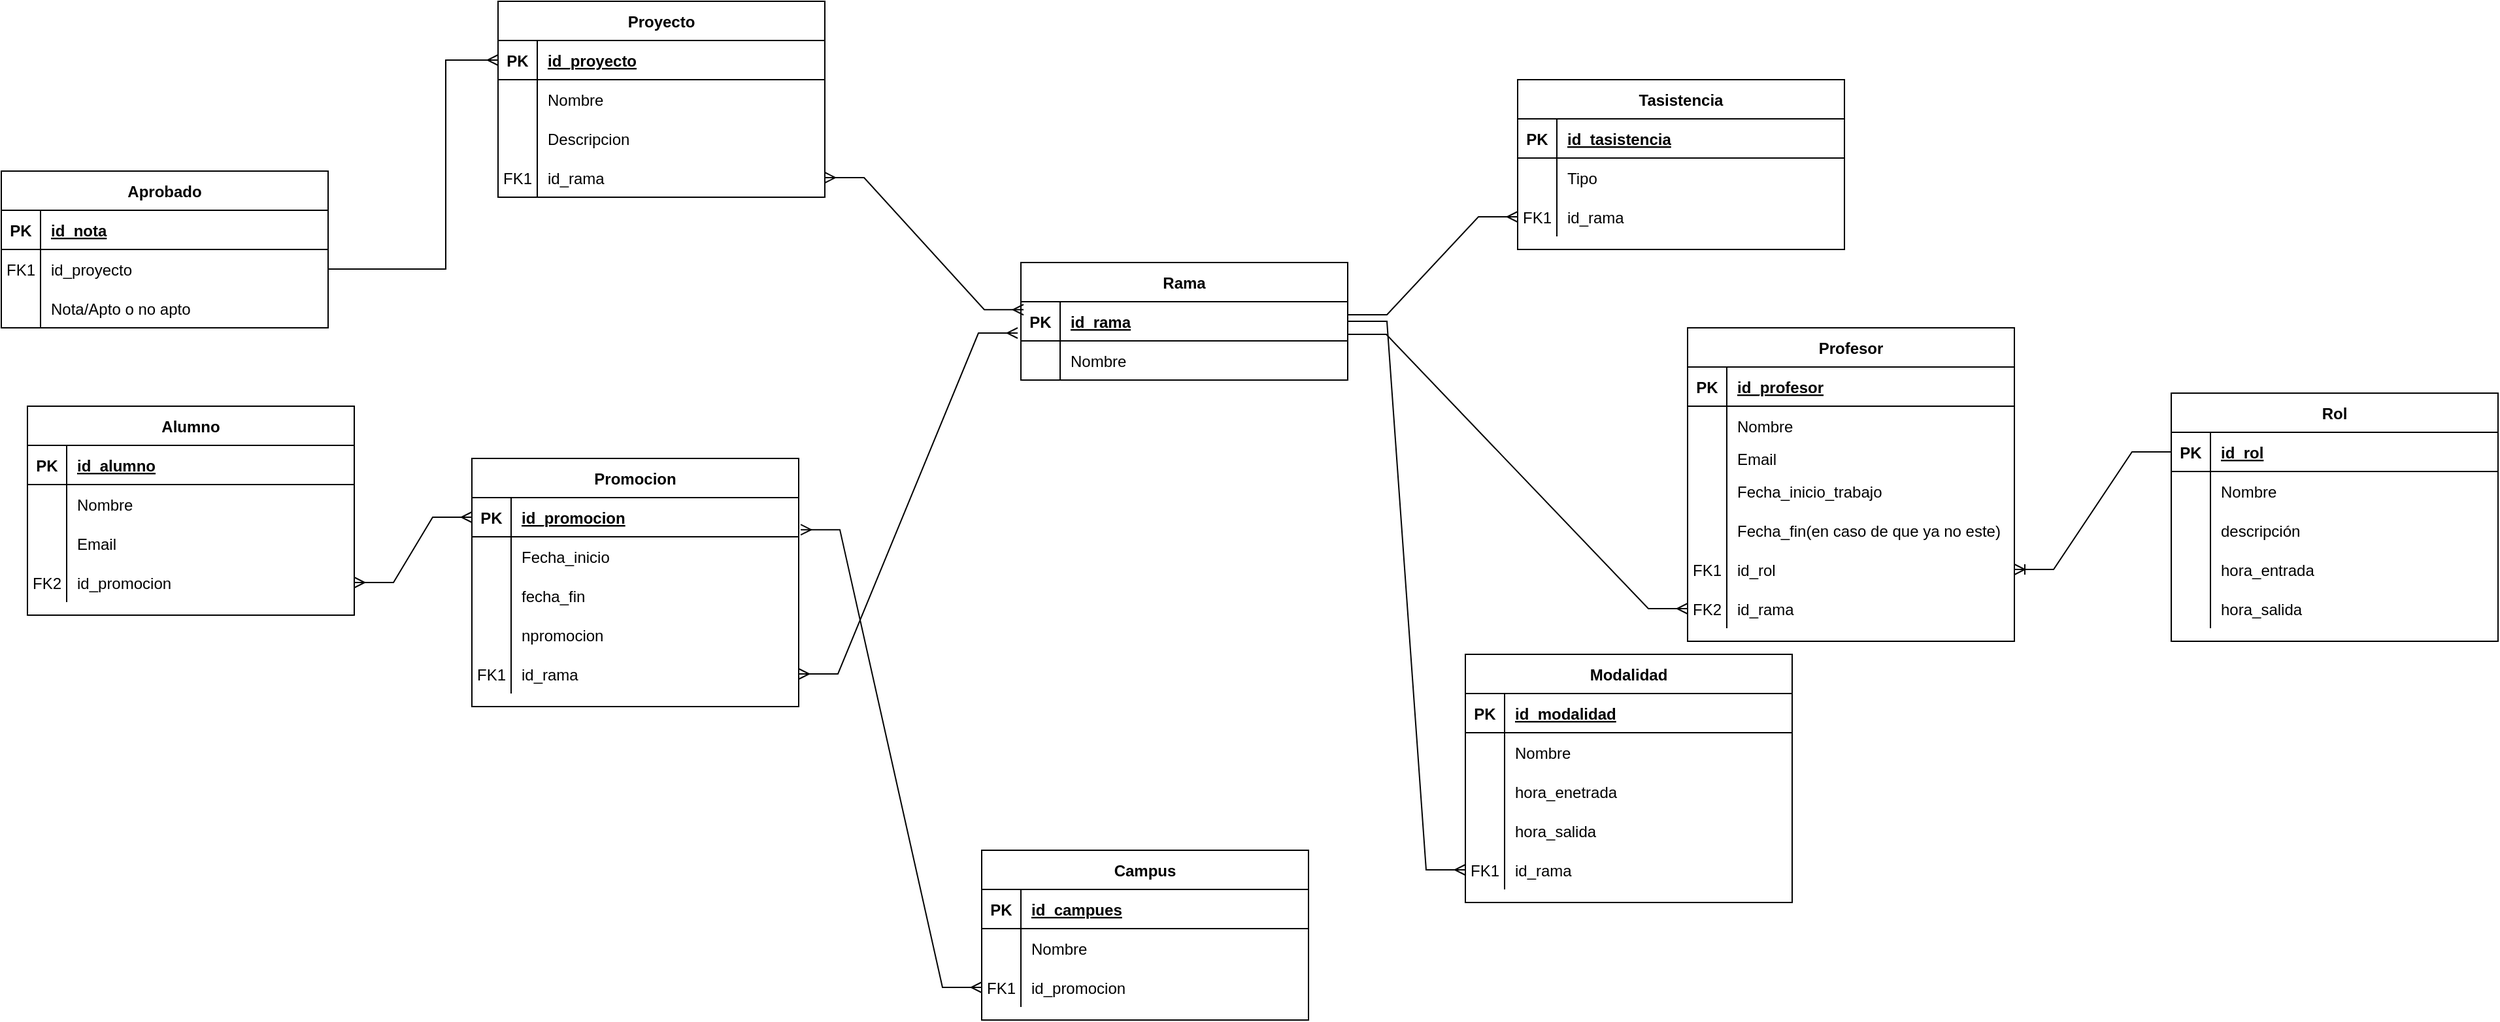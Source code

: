 <mxfile>
    <diagram id="R2lEEEUBdFMjLlhIrx00" name="Page-1">
        <mxGraphModel dx="2026" dy="662" grid="1" gridSize="10" guides="1" tooltips="1" connect="1" arrows="1" fold="1" page="1" pageScale="1" pageWidth="850" pageHeight="1100" math="0" shadow="0" extFonts="Permanent Marker^https://fonts.googleapis.com/css?family=Permanent+Marker">
            <root>
                <mxCell id="0"/>
                <mxCell id="1" parent="0"/>
                <mxCell id="C-vyLk0tnHw3VtMMgP7b-13" value="Alumno" style="shape=table;startSize=30;container=1;collapsible=1;childLayout=tableLayout;fixedRows=1;rowLines=0;fontStyle=1;align=center;resizeLast=1;" parent="1" vertex="1">
                    <mxGeometry x="-20" y="350" width="250" height="160" as="geometry"/>
                </mxCell>
                <mxCell id="C-vyLk0tnHw3VtMMgP7b-14" value="" style="shape=partialRectangle;collapsible=0;dropTarget=0;pointerEvents=0;fillColor=none;points=[[0,0.5],[1,0.5]];portConstraint=eastwest;top=0;left=0;right=0;bottom=1;" parent="C-vyLk0tnHw3VtMMgP7b-13" vertex="1">
                    <mxGeometry y="30" width="250" height="30" as="geometry"/>
                </mxCell>
                <mxCell id="C-vyLk0tnHw3VtMMgP7b-15" value="PK" style="shape=partialRectangle;overflow=hidden;connectable=0;fillColor=none;top=0;left=0;bottom=0;right=0;fontStyle=1;" parent="C-vyLk0tnHw3VtMMgP7b-14" vertex="1">
                    <mxGeometry width="30" height="30" as="geometry">
                        <mxRectangle width="30" height="30" as="alternateBounds"/>
                    </mxGeometry>
                </mxCell>
                <mxCell id="C-vyLk0tnHw3VtMMgP7b-16" value="id_alumno" style="shape=partialRectangle;overflow=hidden;connectable=0;fillColor=none;top=0;left=0;bottom=0;right=0;align=left;spacingLeft=6;fontStyle=5;" parent="C-vyLk0tnHw3VtMMgP7b-14" vertex="1">
                    <mxGeometry x="30" width="220" height="30" as="geometry">
                        <mxRectangle width="220" height="30" as="alternateBounds"/>
                    </mxGeometry>
                </mxCell>
                <mxCell id="C-vyLk0tnHw3VtMMgP7b-17" value="" style="shape=partialRectangle;collapsible=0;dropTarget=0;pointerEvents=0;fillColor=none;points=[[0,0.5],[1,0.5]];portConstraint=eastwest;top=0;left=0;right=0;bottom=0;" parent="C-vyLk0tnHw3VtMMgP7b-13" vertex="1">
                    <mxGeometry y="60" width="250" height="30" as="geometry"/>
                </mxCell>
                <mxCell id="C-vyLk0tnHw3VtMMgP7b-18" value="" style="shape=partialRectangle;overflow=hidden;connectable=0;fillColor=none;top=0;left=0;bottom=0;right=0;" parent="C-vyLk0tnHw3VtMMgP7b-17" vertex="1">
                    <mxGeometry width="30" height="30" as="geometry">
                        <mxRectangle width="30" height="30" as="alternateBounds"/>
                    </mxGeometry>
                </mxCell>
                <mxCell id="C-vyLk0tnHw3VtMMgP7b-19" value="Nombre" style="shape=partialRectangle;overflow=hidden;connectable=0;fillColor=none;top=0;left=0;bottom=0;right=0;align=left;spacingLeft=6;" parent="C-vyLk0tnHw3VtMMgP7b-17" vertex="1">
                    <mxGeometry x="30" width="220" height="30" as="geometry">
                        <mxRectangle width="220" height="30" as="alternateBounds"/>
                    </mxGeometry>
                </mxCell>
                <mxCell id="C-vyLk0tnHw3VtMMgP7b-20" value="" style="shape=partialRectangle;collapsible=0;dropTarget=0;pointerEvents=0;fillColor=none;points=[[0,0.5],[1,0.5]];portConstraint=eastwest;top=0;left=0;right=0;bottom=0;" parent="C-vyLk0tnHw3VtMMgP7b-13" vertex="1">
                    <mxGeometry y="90" width="250" height="30" as="geometry"/>
                </mxCell>
                <mxCell id="C-vyLk0tnHw3VtMMgP7b-21" value="" style="shape=partialRectangle;overflow=hidden;connectable=0;fillColor=none;top=0;left=0;bottom=0;right=0;" parent="C-vyLk0tnHw3VtMMgP7b-20" vertex="1">
                    <mxGeometry width="30" height="30" as="geometry">
                        <mxRectangle width="30" height="30" as="alternateBounds"/>
                    </mxGeometry>
                </mxCell>
                <mxCell id="C-vyLk0tnHw3VtMMgP7b-22" value="Email" style="shape=partialRectangle;overflow=hidden;connectable=0;fillColor=none;top=0;left=0;bottom=0;right=0;align=left;spacingLeft=6;" parent="C-vyLk0tnHw3VtMMgP7b-20" vertex="1">
                    <mxGeometry x="30" width="220" height="30" as="geometry">
                        <mxRectangle width="220" height="30" as="alternateBounds"/>
                    </mxGeometry>
                </mxCell>
                <mxCell id="nscSmtSABDr_prFmmE68-1" style="shape=partialRectangle;collapsible=0;dropTarget=0;pointerEvents=0;fillColor=none;points=[[0,0.5],[1,0.5]];portConstraint=eastwest;top=0;left=0;right=0;bottom=0;" parent="C-vyLk0tnHw3VtMMgP7b-13" vertex="1">
                    <mxGeometry y="120" width="250" height="30" as="geometry"/>
                </mxCell>
                <mxCell id="nscSmtSABDr_prFmmE68-2" value="FK2" style="shape=partialRectangle;overflow=hidden;connectable=0;fillColor=none;top=0;left=0;bottom=0;right=0;" parent="nscSmtSABDr_prFmmE68-1" vertex="1">
                    <mxGeometry width="30" height="30" as="geometry">
                        <mxRectangle width="30" height="30" as="alternateBounds"/>
                    </mxGeometry>
                </mxCell>
                <mxCell id="nscSmtSABDr_prFmmE68-3" value="id_promocion" style="shape=partialRectangle;overflow=hidden;connectable=0;fillColor=none;top=0;left=0;bottom=0;right=0;align=left;spacingLeft=6;" parent="nscSmtSABDr_prFmmE68-1" vertex="1">
                    <mxGeometry x="30" width="220" height="30" as="geometry">
                        <mxRectangle width="220" height="30" as="alternateBounds"/>
                    </mxGeometry>
                </mxCell>
                <mxCell id="nscSmtSABDr_prFmmE68-20" value="Rama" style="shape=table;startSize=30;container=1;collapsible=1;childLayout=tableLayout;fixedRows=1;rowLines=0;fontStyle=1;align=center;resizeLast=1;" parent="1" vertex="1">
                    <mxGeometry x="740" y="240" width="250" height="90" as="geometry"/>
                </mxCell>
                <mxCell id="nscSmtSABDr_prFmmE68-21" value="" style="shape=partialRectangle;collapsible=0;dropTarget=0;pointerEvents=0;fillColor=none;points=[[0,0.5],[1,0.5]];portConstraint=eastwest;top=0;left=0;right=0;bottom=1;" parent="nscSmtSABDr_prFmmE68-20" vertex="1">
                    <mxGeometry y="30" width="250" height="30" as="geometry"/>
                </mxCell>
                <mxCell id="nscSmtSABDr_prFmmE68-22" value="PK" style="shape=partialRectangle;overflow=hidden;connectable=0;fillColor=none;top=0;left=0;bottom=0;right=0;fontStyle=1;" parent="nscSmtSABDr_prFmmE68-21" vertex="1">
                    <mxGeometry width="30" height="30" as="geometry">
                        <mxRectangle width="30" height="30" as="alternateBounds"/>
                    </mxGeometry>
                </mxCell>
                <mxCell id="nscSmtSABDr_prFmmE68-23" value="id_rama" style="shape=partialRectangle;overflow=hidden;connectable=0;fillColor=none;top=0;left=0;bottom=0;right=0;align=left;spacingLeft=6;fontStyle=5;" parent="nscSmtSABDr_prFmmE68-21" vertex="1">
                    <mxGeometry x="30" width="220" height="30" as="geometry">
                        <mxRectangle width="220" height="30" as="alternateBounds"/>
                    </mxGeometry>
                </mxCell>
                <mxCell id="nscSmtSABDr_prFmmE68-24" value="" style="shape=partialRectangle;collapsible=0;dropTarget=0;pointerEvents=0;fillColor=none;points=[[0,0.5],[1,0.5]];portConstraint=eastwest;top=0;left=0;right=0;bottom=0;" parent="nscSmtSABDr_prFmmE68-20" vertex="1">
                    <mxGeometry y="60" width="250" height="30" as="geometry"/>
                </mxCell>
                <mxCell id="nscSmtSABDr_prFmmE68-25" value="" style="shape=partialRectangle;overflow=hidden;connectable=0;fillColor=none;top=0;left=0;bottom=0;right=0;" parent="nscSmtSABDr_prFmmE68-24" vertex="1">
                    <mxGeometry width="30" height="30" as="geometry">
                        <mxRectangle width="30" height="30" as="alternateBounds"/>
                    </mxGeometry>
                </mxCell>
                <mxCell id="nscSmtSABDr_prFmmE68-26" value="Nombre" style="shape=partialRectangle;overflow=hidden;connectable=0;fillColor=none;top=0;left=0;bottom=0;right=0;align=left;spacingLeft=6;" parent="nscSmtSABDr_prFmmE68-24" vertex="1">
                    <mxGeometry x="30" width="220" height="30" as="geometry">
                        <mxRectangle width="220" height="30" as="alternateBounds"/>
                    </mxGeometry>
                </mxCell>
                <mxCell id="nscSmtSABDr_prFmmE68-62" value="Proyecto" style="shape=table;startSize=30;container=1;collapsible=1;childLayout=tableLayout;fixedRows=1;rowLines=0;fontStyle=1;align=center;resizeLast=1;" parent="1" vertex="1">
                    <mxGeometry x="340" y="40" width="250" height="150" as="geometry"/>
                </mxCell>
                <mxCell id="nscSmtSABDr_prFmmE68-63" value="" style="shape=partialRectangle;collapsible=0;dropTarget=0;pointerEvents=0;fillColor=none;points=[[0,0.5],[1,0.5]];portConstraint=eastwest;top=0;left=0;right=0;bottom=1;" parent="nscSmtSABDr_prFmmE68-62" vertex="1">
                    <mxGeometry y="30" width="250" height="30" as="geometry"/>
                </mxCell>
                <mxCell id="nscSmtSABDr_prFmmE68-64" value="PK" style="shape=partialRectangle;overflow=hidden;connectable=0;fillColor=none;top=0;left=0;bottom=0;right=0;fontStyle=1;" parent="nscSmtSABDr_prFmmE68-63" vertex="1">
                    <mxGeometry width="30" height="30" as="geometry">
                        <mxRectangle width="30" height="30" as="alternateBounds"/>
                    </mxGeometry>
                </mxCell>
                <mxCell id="nscSmtSABDr_prFmmE68-65" value="id_proyecto" style="shape=partialRectangle;overflow=hidden;connectable=0;fillColor=none;top=0;left=0;bottom=0;right=0;align=left;spacingLeft=6;fontStyle=5;" parent="nscSmtSABDr_prFmmE68-63" vertex="1">
                    <mxGeometry x="30" width="220" height="30" as="geometry">
                        <mxRectangle width="220" height="30" as="alternateBounds"/>
                    </mxGeometry>
                </mxCell>
                <mxCell id="nscSmtSABDr_prFmmE68-66" style="shape=partialRectangle;collapsible=0;dropTarget=0;pointerEvents=0;fillColor=none;points=[[0,0.5],[1,0.5]];portConstraint=eastwest;top=0;left=0;right=0;bottom=0;" parent="nscSmtSABDr_prFmmE68-62" vertex="1">
                    <mxGeometry y="60" width="250" height="30" as="geometry"/>
                </mxCell>
                <mxCell id="nscSmtSABDr_prFmmE68-67" style="shape=partialRectangle;overflow=hidden;connectable=0;fillColor=none;top=0;left=0;bottom=0;right=0;" parent="nscSmtSABDr_prFmmE68-66" vertex="1">
                    <mxGeometry width="30" height="30" as="geometry">
                        <mxRectangle width="30" height="30" as="alternateBounds"/>
                    </mxGeometry>
                </mxCell>
                <mxCell id="nscSmtSABDr_prFmmE68-68" value="Nombre" style="shape=partialRectangle;overflow=hidden;connectable=0;fillColor=none;top=0;left=0;bottom=0;right=0;align=left;spacingLeft=6;" parent="nscSmtSABDr_prFmmE68-66" vertex="1">
                    <mxGeometry x="30" width="220" height="30" as="geometry">
                        <mxRectangle width="220" height="30" as="alternateBounds"/>
                    </mxGeometry>
                </mxCell>
                <mxCell id="nscSmtSABDr_prFmmE68-69" style="shape=partialRectangle;collapsible=0;dropTarget=0;pointerEvents=0;fillColor=none;points=[[0,0.5],[1,0.5]];portConstraint=eastwest;top=0;left=0;right=0;bottom=0;" parent="nscSmtSABDr_prFmmE68-62" vertex="1">
                    <mxGeometry y="90" width="250" height="30" as="geometry"/>
                </mxCell>
                <mxCell id="nscSmtSABDr_prFmmE68-70" style="shape=partialRectangle;overflow=hidden;connectable=0;fillColor=none;top=0;left=0;bottom=0;right=0;" parent="nscSmtSABDr_prFmmE68-69" vertex="1">
                    <mxGeometry width="30" height="30" as="geometry">
                        <mxRectangle width="30" height="30" as="alternateBounds"/>
                    </mxGeometry>
                </mxCell>
                <mxCell id="nscSmtSABDr_prFmmE68-71" value="Descripcion" style="shape=partialRectangle;overflow=hidden;connectable=0;fillColor=none;top=0;left=0;bottom=0;right=0;align=left;spacingLeft=6;" parent="nscSmtSABDr_prFmmE68-69" vertex="1">
                    <mxGeometry x="30" width="220" height="30" as="geometry">
                        <mxRectangle width="220" height="30" as="alternateBounds"/>
                    </mxGeometry>
                </mxCell>
                <mxCell id="ohaVqcJ5guhxGsW0atLM-45" style="shape=partialRectangle;collapsible=0;dropTarget=0;pointerEvents=0;fillColor=none;points=[[0,0.5],[1,0.5]];portConstraint=eastwest;top=0;left=0;right=0;bottom=0;" parent="nscSmtSABDr_prFmmE68-62" vertex="1">
                    <mxGeometry y="120" width="250" height="30" as="geometry"/>
                </mxCell>
                <mxCell id="ohaVqcJ5guhxGsW0atLM-46" value="FK1" style="shape=partialRectangle;overflow=hidden;connectable=0;fillColor=none;top=0;left=0;bottom=0;right=0;" parent="ohaVqcJ5guhxGsW0atLM-45" vertex="1">
                    <mxGeometry width="30" height="30" as="geometry">
                        <mxRectangle width="30" height="30" as="alternateBounds"/>
                    </mxGeometry>
                </mxCell>
                <mxCell id="ohaVqcJ5guhxGsW0atLM-47" value="id_rama" style="shape=partialRectangle;overflow=hidden;connectable=0;fillColor=none;top=0;left=0;bottom=0;right=0;align=left;spacingLeft=6;" parent="ohaVqcJ5guhxGsW0atLM-45" vertex="1">
                    <mxGeometry x="30" width="220" height="30" as="geometry">
                        <mxRectangle width="220" height="30" as="alternateBounds"/>
                    </mxGeometry>
                </mxCell>
                <mxCell id="nscSmtSABDr_prFmmE68-84" value="Profesor" style="shape=table;startSize=30;container=1;collapsible=1;childLayout=tableLayout;fixedRows=1;rowLines=0;fontStyle=1;align=center;resizeLast=1;" parent="1" vertex="1">
                    <mxGeometry x="1250" y="290" width="250" height="240" as="geometry"/>
                </mxCell>
                <mxCell id="nscSmtSABDr_prFmmE68-85" value="" style="shape=partialRectangle;collapsible=0;dropTarget=0;pointerEvents=0;fillColor=none;points=[[0,0.5],[1,0.5]];portConstraint=eastwest;top=0;left=0;right=0;bottom=1;" parent="nscSmtSABDr_prFmmE68-84" vertex="1">
                    <mxGeometry y="30" width="250" height="30" as="geometry"/>
                </mxCell>
                <mxCell id="nscSmtSABDr_prFmmE68-86" value="PK" style="shape=partialRectangle;overflow=hidden;connectable=0;fillColor=none;top=0;left=0;bottom=0;right=0;fontStyle=1;" parent="nscSmtSABDr_prFmmE68-85" vertex="1">
                    <mxGeometry width="30" height="30" as="geometry">
                        <mxRectangle width="30" height="30" as="alternateBounds"/>
                    </mxGeometry>
                </mxCell>
                <mxCell id="nscSmtSABDr_prFmmE68-87" value="id_profesor" style="shape=partialRectangle;overflow=hidden;connectable=0;fillColor=none;top=0;left=0;bottom=0;right=0;align=left;spacingLeft=6;fontStyle=5;" parent="nscSmtSABDr_prFmmE68-85" vertex="1">
                    <mxGeometry x="30" width="220" height="30" as="geometry">
                        <mxRectangle width="220" height="30" as="alternateBounds"/>
                    </mxGeometry>
                </mxCell>
                <mxCell id="nscSmtSABDr_prFmmE68-88" value="" style="shape=partialRectangle;collapsible=0;dropTarget=0;pointerEvents=0;fillColor=none;points=[[0,0.5],[1,0.5]];portConstraint=eastwest;top=0;left=0;right=0;bottom=0;" parent="nscSmtSABDr_prFmmE68-84" vertex="1">
                    <mxGeometry y="60" width="250" height="30" as="geometry"/>
                </mxCell>
                <mxCell id="nscSmtSABDr_prFmmE68-89" value="" style="shape=partialRectangle;overflow=hidden;connectable=0;fillColor=none;top=0;left=0;bottom=0;right=0;" parent="nscSmtSABDr_prFmmE68-88" vertex="1">
                    <mxGeometry width="30" height="30" as="geometry">
                        <mxRectangle width="30" height="30" as="alternateBounds"/>
                    </mxGeometry>
                </mxCell>
                <mxCell id="nscSmtSABDr_prFmmE68-90" value="Nombre" style="shape=partialRectangle;overflow=hidden;connectable=0;fillColor=none;top=0;left=0;bottom=0;right=0;align=left;spacingLeft=6;" parent="nscSmtSABDr_prFmmE68-88" vertex="1">
                    <mxGeometry x="30" width="220" height="30" as="geometry">
                        <mxRectangle width="220" height="30" as="alternateBounds"/>
                    </mxGeometry>
                </mxCell>
                <mxCell id="nscSmtSABDr_prFmmE68-91" value="" style="shape=partialRectangle;collapsible=0;dropTarget=0;pointerEvents=0;fillColor=none;points=[[0,0.5],[1,0.5]];portConstraint=eastwest;top=0;left=0;right=0;bottom=0;" parent="nscSmtSABDr_prFmmE68-84" vertex="1">
                    <mxGeometry y="90" width="250" height="20" as="geometry"/>
                </mxCell>
                <mxCell id="nscSmtSABDr_prFmmE68-92" value="" style="shape=partialRectangle;overflow=hidden;connectable=0;fillColor=none;top=0;left=0;bottom=0;right=0;" parent="nscSmtSABDr_prFmmE68-91" vertex="1">
                    <mxGeometry width="30" height="20" as="geometry">
                        <mxRectangle width="30" height="20" as="alternateBounds"/>
                    </mxGeometry>
                </mxCell>
                <mxCell id="nscSmtSABDr_prFmmE68-93" value="Email" style="shape=partialRectangle;overflow=hidden;connectable=0;fillColor=none;top=0;left=0;bottom=0;right=0;align=left;spacingLeft=6;" parent="nscSmtSABDr_prFmmE68-91" vertex="1">
                    <mxGeometry x="30" width="220" height="20" as="geometry">
                        <mxRectangle width="220" height="20" as="alternateBounds"/>
                    </mxGeometry>
                </mxCell>
                <mxCell id="nscSmtSABDr_prFmmE68-97" style="shape=partialRectangle;collapsible=0;dropTarget=0;pointerEvents=0;fillColor=none;points=[[0,0.5],[1,0.5]];portConstraint=eastwest;top=0;left=0;right=0;bottom=0;" parent="nscSmtSABDr_prFmmE68-84" vertex="1">
                    <mxGeometry y="110" width="250" height="30" as="geometry"/>
                </mxCell>
                <mxCell id="nscSmtSABDr_prFmmE68-98" style="shape=partialRectangle;overflow=hidden;connectable=0;fillColor=none;top=0;left=0;bottom=0;right=0;" parent="nscSmtSABDr_prFmmE68-97" vertex="1">
                    <mxGeometry width="30" height="30" as="geometry">
                        <mxRectangle width="30" height="30" as="alternateBounds"/>
                    </mxGeometry>
                </mxCell>
                <mxCell id="nscSmtSABDr_prFmmE68-99" value="Fecha_inicio_trabajo" style="shape=partialRectangle;overflow=hidden;connectable=0;fillColor=none;top=0;left=0;bottom=0;right=0;align=left;spacingLeft=6;" parent="nscSmtSABDr_prFmmE68-97" vertex="1">
                    <mxGeometry x="30" width="220" height="30" as="geometry">
                        <mxRectangle width="220" height="30" as="alternateBounds"/>
                    </mxGeometry>
                </mxCell>
                <mxCell id="nscSmtSABDr_prFmmE68-100" style="shape=partialRectangle;collapsible=0;dropTarget=0;pointerEvents=0;fillColor=none;points=[[0,0.5],[1,0.5]];portConstraint=eastwest;top=0;left=0;right=0;bottom=0;" parent="nscSmtSABDr_prFmmE68-84" vertex="1">
                    <mxGeometry y="140" width="250" height="30" as="geometry"/>
                </mxCell>
                <mxCell id="nscSmtSABDr_prFmmE68-101" style="shape=partialRectangle;overflow=hidden;connectable=0;fillColor=none;top=0;left=0;bottom=0;right=0;" parent="nscSmtSABDr_prFmmE68-100" vertex="1">
                    <mxGeometry width="30" height="30" as="geometry">
                        <mxRectangle width="30" height="30" as="alternateBounds"/>
                    </mxGeometry>
                </mxCell>
                <mxCell id="nscSmtSABDr_prFmmE68-102" value="Fecha_fin(en caso de que ya no este)" style="shape=partialRectangle;overflow=hidden;connectable=0;fillColor=none;top=0;left=0;bottom=0;right=0;align=left;spacingLeft=6;" parent="nscSmtSABDr_prFmmE68-100" vertex="1">
                    <mxGeometry x="30" width="220" height="30" as="geometry">
                        <mxRectangle width="220" height="30" as="alternateBounds"/>
                    </mxGeometry>
                </mxCell>
                <mxCell id="zIpBuZd9Kpi-kt3Sp6eE-81" style="shape=partialRectangle;collapsible=0;dropTarget=0;pointerEvents=0;fillColor=none;points=[[0,0.5],[1,0.5]];portConstraint=eastwest;top=0;left=0;right=0;bottom=0;" parent="nscSmtSABDr_prFmmE68-84" vertex="1">
                    <mxGeometry y="170" width="250" height="30" as="geometry"/>
                </mxCell>
                <mxCell id="zIpBuZd9Kpi-kt3Sp6eE-82" value="FK1" style="shape=partialRectangle;overflow=hidden;connectable=0;fillColor=none;top=0;left=0;bottom=0;right=0;" parent="zIpBuZd9Kpi-kt3Sp6eE-81" vertex="1">
                    <mxGeometry width="30" height="30" as="geometry">
                        <mxRectangle width="30" height="30" as="alternateBounds"/>
                    </mxGeometry>
                </mxCell>
                <mxCell id="zIpBuZd9Kpi-kt3Sp6eE-83" value="id_rol" style="shape=partialRectangle;overflow=hidden;connectable=0;fillColor=none;top=0;left=0;bottom=0;right=0;align=left;spacingLeft=6;" parent="zIpBuZd9Kpi-kt3Sp6eE-81" vertex="1">
                    <mxGeometry x="30" width="220" height="30" as="geometry">
                        <mxRectangle width="220" height="30" as="alternateBounds"/>
                    </mxGeometry>
                </mxCell>
                <mxCell id="5" style="shape=partialRectangle;collapsible=0;dropTarget=0;pointerEvents=0;fillColor=none;points=[[0,0.5],[1,0.5]];portConstraint=eastwest;top=0;left=0;right=0;bottom=0;" vertex="1" parent="nscSmtSABDr_prFmmE68-84">
                    <mxGeometry y="200" width="250" height="30" as="geometry"/>
                </mxCell>
                <mxCell id="6" value="FK2" style="shape=partialRectangle;overflow=hidden;connectable=0;fillColor=none;top=0;left=0;bottom=0;right=0;" vertex="1" parent="5">
                    <mxGeometry width="30" height="30" as="geometry">
                        <mxRectangle width="30" height="30" as="alternateBounds"/>
                    </mxGeometry>
                </mxCell>
                <mxCell id="7" value="id_rama" style="shape=partialRectangle;overflow=hidden;connectable=0;fillColor=none;top=0;left=0;bottom=0;right=0;align=left;spacingLeft=6;" vertex="1" parent="5">
                    <mxGeometry x="30" width="220" height="30" as="geometry">
                        <mxRectangle width="220" height="30" as="alternateBounds"/>
                    </mxGeometry>
                </mxCell>
                <mxCell id="nscSmtSABDr_prFmmE68-113" value="Promocion" style="shape=table;startSize=30;container=1;collapsible=1;childLayout=tableLayout;fixedRows=1;rowLines=0;fontStyle=1;align=center;resizeLast=1;" parent="1" vertex="1">
                    <mxGeometry x="320" y="390" width="250" height="190" as="geometry"/>
                </mxCell>
                <mxCell id="nscSmtSABDr_prFmmE68-114" value="" style="shape=partialRectangle;collapsible=0;dropTarget=0;pointerEvents=0;fillColor=none;points=[[0,0.5],[1,0.5]];portConstraint=eastwest;top=0;left=0;right=0;bottom=1;" parent="nscSmtSABDr_prFmmE68-113" vertex="1">
                    <mxGeometry y="30" width="250" height="30" as="geometry"/>
                </mxCell>
                <mxCell id="nscSmtSABDr_prFmmE68-115" value="PK" style="shape=partialRectangle;overflow=hidden;connectable=0;fillColor=none;top=0;left=0;bottom=0;right=0;fontStyle=1;" parent="nscSmtSABDr_prFmmE68-114" vertex="1">
                    <mxGeometry width="30" height="30" as="geometry">
                        <mxRectangle width="30" height="30" as="alternateBounds"/>
                    </mxGeometry>
                </mxCell>
                <mxCell id="nscSmtSABDr_prFmmE68-116" value="id_promocion" style="shape=partialRectangle;overflow=hidden;connectable=0;fillColor=none;top=0;left=0;bottom=0;right=0;align=left;spacingLeft=6;fontStyle=5;" parent="nscSmtSABDr_prFmmE68-114" vertex="1">
                    <mxGeometry x="30" width="220" height="30" as="geometry">
                        <mxRectangle width="220" height="30" as="alternateBounds"/>
                    </mxGeometry>
                </mxCell>
                <mxCell id="nscSmtSABDr_prFmmE68-117" value="" style="shape=partialRectangle;collapsible=0;dropTarget=0;pointerEvents=0;fillColor=none;points=[[0,0.5],[1,0.5]];portConstraint=eastwest;top=0;left=0;right=0;bottom=0;" parent="nscSmtSABDr_prFmmE68-113" vertex="1">
                    <mxGeometry y="60" width="250" height="30" as="geometry"/>
                </mxCell>
                <mxCell id="nscSmtSABDr_prFmmE68-118" value="" style="shape=partialRectangle;overflow=hidden;connectable=0;fillColor=none;top=0;left=0;bottom=0;right=0;" parent="nscSmtSABDr_prFmmE68-117" vertex="1">
                    <mxGeometry width="30" height="30" as="geometry">
                        <mxRectangle width="30" height="30" as="alternateBounds"/>
                    </mxGeometry>
                </mxCell>
                <mxCell id="nscSmtSABDr_prFmmE68-119" value="Fecha_inicio" style="shape=partialRectangle;overflow=hidden;connectable=0;fillColor=none;top=0;left=0;bottom=0;right=0;align=left;spacingLeft=6;" parent="nscSmtSABDr_prFmmE68-117" vertex="1">
                    <mxGeometry x="30" width="220" height="30" as="geometry">
                        <mxRectangle width="220" height="30" as="alternateBounds"/>
                    </mxGeometry>
                </mxCell>
                <mxCell id="nscSmtSABDr_prFmmE68-120" value="" style="shape=partialRectangle;collapsible=0;dropTarget=0;pointerEvents=0;fillColor=none;points=[[0,0.5],[1,0.5]];portConstraint=eastwest;top=0;left=0;right=0;bottom=0;" parent="nscSmtSABDr_prFmmE68-113" vertex="1">
                    <mxGeometry y="90" width="250" height="30" as="geometry"/>
                </mxCell>
                <mxCell id="nscSmtSABDr_prFmmE68-121" value="" style="shape=partialRectangle;overflow=hidden;connectable=0;fillColor=none;top=0;left=0;bottom=0;right=0;" parent="nscSmtSABDr_prFmmE68-120" vertex="1">
                    <mxGeometry width="30" height="30" as="geometry">
                        <mxRectangle width="30" height="30" as="alternateBounds"/>
                    </mxGeometry>
                </mxCell>
                <mxCell id="nscSmtSABDr_prFmmE68-122" value="fecha_fin" style="shape=partialRectangle;overflow=hidden;connectable=0;fillColor=none;top=0;left=0;bottom=0;right=0;align=left;spacingLeft=6;" parent="nscSmtSABDr_prFmmE68-120" vertex="1">
                    <mxGeometry x="30" width="220" height="30" as="geometry">
                        <mxRectangle width="220" height="30" as="alternateBounds"/>
                    </mxGeometry>
                </mxCell>
                <mxCell id="zIpBuZd9Kpi-kt3Sp6eE-84" style="shape=partialRectangle;collapsible=0;dropTarget=0;pointerEvents=0;fillColor=none;points=[[0,0.5],[1,0.5]];portConstraint=eastwest;top=0;left=0;right=0;bottom=0;" parent="nscSmtSABDr_prFmmE68-113" vertex="1">
                    <mxGeometry y="120" width="250" height="30" as="geometry"/>
                </mxCell>
                <mxCell id="zIpBuZd9Kpi-kt3Sp6eE-85" style="shape=partialRectangle;overflow=hidden;connectable=0;fillColor=none;top=0;left=0;bottom=0;right=0;" parent="zIpBuZd9Kpi-kt3Sp6eE-84" vertex="1">
                    <mxGeometry width="30" height="30" as="geometry">
                        <mxRectangle width="30" height="30" as="alternateBounds"/>
                    </mxGeometry>
                </mxCell>
                <mxCell id="zIpBuZd9Kpi-kt3Sp6eE-86" value="npromocion" style="shape=partialRectangle;overflow=hidden;connectable=0;fillColor=none;top=0;left=0;bottom=0;right=0;align=left;spacingLeft=6;" parent="zIpBuZd9Kpi-kt3Sp6eE-84" vertex="1">
                    <mxGeometry x="30" width="220" height="30" as="geometry">
                        <mxRectangle width="220" height="30" as="alternateBounds"/>
                    </mxGeometry>
                </mxCell>
                <mxCell id="2" style="shape=partialRectangle;collapsible=0;dropTarget=0;pointerEvents=0;fillColor=none;points=[[0,0.5],[1,0.5]];portConstraint=eastwest;top=0;left=0;right=0;bottom=0;" vertex="1" parent="nscSmtSABDr_prFmmE68-113">
                    <mxGeometry y="150" width="250" height="30" as="geometry"/>
                </mxCell>
                <mxCell id="3" value="FK1" style="shape=partialRectangle;overflow=hidden;connectable=0;fillColor=none;top=0;left=0;bottom=0;right=0;" vertex="1" parent="2">
                    <mxGeometry width="30" height="30" as="geometry">
                        <mxRectangle width="30" height="30" as="alternateBounds"/>
                    </mxGeometry>
                </mxCell>
                <mxCell id="4" value="id_rama" style="shape=partialRectangle;overflow=hidden;connectable=0;fillColor=none;top=0;left=0;bottom=0;right=0;align=left;spacingLeft=6;" vertex="1" parent="2">
                    <mxGeometry x="30" width="220" height="30" as="geometry">
                        <mxRectangle width="220" height="30" as="alternateBounds"/>
                    </mxGeometry>
                </mxCell>
                <mxCell id="nscSmtSABDr_prFmmE68-137" value="" style="edgeStyle=entityRelationEdgeStyle;fontSize=12;html=1;endArrow=ERmany;startArrow=ERmany;rounded=0;exitX=1;exitY=0.5;exitDx=0;exitDy=0;entryX=0.008;entryY=0.204;entryDx=0;entryDy=0;entryPerimeter=0;" parent="1" source="ohaVqcJ5guhxGsW0atLM-45" target="nscSmtSABDr_prFmmE68-21" edge="1">
                    <mxGeometry width="100" height="100" relative="1" as="geometry">
                        <mxPoint x="790" y="410" as="sourcePoint"/>
                        <mxPoint x="290" y="300" as="targetPoint"/>
                    </mxGeometry>
                </mxCell>
                <mxCell id="nscSmtSABDr_prFmmE68-141" value="Aprobado" style="shape=table;startSize=30;container=1;collapsible=1;childLayout=tableLayout;fixedRows=1;rowLines=0;fontStyle=1;align=center;resizeLast=1;" parent="1" vertex="1">
                    <mxGeometry x="-40" y="170" width="250" height="120" as="geometry"/>
                </mxCell>
                <mxCell id="nscSmtSABDr_prFmmE68-142" value="" style="shape=partialRectangle;collapsible=0;dropTarget=0;pointerEvents=0;fillColor=none;points=[[0,0.5],[1,0.5]];portConstraint=eastwest;top=0;left=0;right=0;bottom=1;" parent="nscSmtSABDr_prFmmE68-141" vertex="1">
                    <mxGeometry y="30" width="250" height="30" as="geometry"/>
                </mxCell>
                <mxCell id="nscSmtSABDr_prFmmE68-143" value="PK" style="shape=partialRectangle;overflow=hidden;connectable=0;fillColor=none;top=0;left=0;bottom=0;right=0;fontStyle=1;" parent="nscSmtSABDr_prFmmE68-142" vertex="1">
                    <mxGeometry width="30" height="30" as="geometry">
                        <mxRectangle width="30" height="30" as="alternateBounds"/>
                    </mxGeometry>
                </mxCell>
                <mxCell id="nscSmtSABDr_prFmmE68-144" value="id_nota" style="shape=partialRectangle;overflow=hidden;connectable=0;fillColor=none;top=0;left=0;bottom=0;right=0;align=left;spacingLeft=6;fontStyle=5;" parent="nscSmtSABDr_prFmmE68-142" vertex="1">
                    <mxGeometry x="30" width="220" height="30" as="geometry">
                        <mxRectangle width="220" height="30" as="alternateBounds"/>
                    </mxGeometry>
                </mxCell>
                <mxCell id="nscSmtSABDr_prFmmE68-148" style="shape=partialRectangle;collapsible=0;dropTarget=0;pointerEvents=0;fillColor=none;points=[[0,0.5],[1,0.5]];portConstraint=eastwest;top=0;left=0;right=0;bottom=0;" parent="nscSmtSABDr_prFmmE68-141" vertex="1">
                    <mxGeometry y="60" width="250" height="30" as="geometry"/>
                </mxCell>
                <mxCell id="nscSmtSABDr_prFmmE68-149" value="FK1" style="shape=partialRectangle;overflow=hidden;connectable=0;fillColor=none;top=0;left=0;bottom=0;right=0;" parent="nscSmtSABDr_prFmmE68-148" vertex="1">
                    <mxGeometry width="30" height="30" as="geometry">
                        <mxRectangle width="30" height="30" as="alternateBounds"/>
                    </mxGeometry>
                </mxCell>
                <mxCell id="nscSmtSABDr_prFmmE68-150" value="id_proyecto" style="shape=partialRectangle;overflow=hidden;connectable=0;fillColor=none;top=0;left=0;bottom=0;right=0;align=left;spacingLeft=6;" parent="nscSmtSABDr_prFmmE68-148" vertex="1">
                    <mxGeometry x="30" width="220" height="30" as="geometry">
                        <mxRectangle width="220" height="30" as="alternateBounds"/>
                    </mxGeometry>
                </mxCell>
                <mxCell id="nscSmtSABDr_prFmmE68-151" style="shape=partialRectangle;collapsible=0;dropTarget=0;pointerEvents=0;fillColor=none;points=[[0,0.5],[1,0.5]];portConstraint=eastwest;top=0;left=0;right=0;bottom=0;" parent="nscSmtSABDr_prFmmE68-141" vertex="1">
                    <mxGeometry y="90" width="250" height="30" as="geometry"/>
                </mxCell>
                <mxCell id="nscSmtSABDr_prFmmE68-152" style="shape=partialRectangle;overflow=hidden;connectable=0;fillColor=none;top=0;left=0;bottom=0;right=0;" parent="nscSmtSABDr_prFmmE68-151" vertex="1">
                    <mxGeometry width="30" height="30" as="geometry">
                        <mxRectangle width="30" height="30" as="alternateBounds"/>
                    </mxGeometry>
                </mxCell>
                <mxCell id="nscSmtSABDr_prFmmE68-153" value="Nota/Apto o no apto" style="shape=partialRectangle;overflow=hidden;connectable=0;fillColor=none;top=0;left=0;bottom=0;right=0;align=left;spacingLeft=6;" parent="nscSmtSABDr_prFmmE68-151" vertex="1">
                    <mxGeometry x="30" width="220" height="30" as="geometry">
                        <mxRectangle width="220" height="30" as="alternateBounds"/>
                    </mxGeometry>
                </mxCell>
                <mxCell id="nscSmtSABDr_prFmmE68-159" value="" style="edgeStyle=entityRelationEdgeStyle;fontSize=12;html=1;endArrow=ERmany;rounded=0;entryX=0;entryY=0.5;entryDx=0;entryDy=0;exitX=0.998;exitY=0.835;exitDx=0;exitDy=0;exitPerimeter=0;" parent="1" source="nscSmtSABDr_prFmmE68-21" target="5" edge="1">
                    <mxGeometry width="100" height="100" relative="1" as="geometry">
                        <mxPoint x="990" y="410" as="sourcePoint"/>
                        <mxPoint x="1090" y="310" as="targetPoint"/>
                    </mxGeometry>
                </mxCell>
                <mxCell id="vFrUx5aRepXuI474knIn-1" value="Campus" style="shape=table;startSize=30;container=1;collapsible=1;childLayout=tableLayout;fixedRows=1;rowLines=0;fontStyle=1;align=center;resizeLast=1;" parent="1" vertex="1">
                    <mxGeometry x="710" y="690" width="250" height="130" as="geometry"/>
                </mxCell>
                <mxCell id="vFrUx5aRepXuI474knIn-2" value="" style="shape=partialRectangle;collapsible=0;dropTarget=0;pointerEvents=0;fillColor=none;points=[[0,0.5],[1,0.5]];portConstraint=eastwest;top=0;left=0;right=0;bottom=1;" parent="vFrUx5aRepXuI474knIn-1" vertex="1">
                    <mxGeometry y="30" width="250" height="30" as="geometry"/>
                </mxCell>
                <mxCell id="vFrUx5aRepXuI474knIn-3" value="PK" style="shape=partialRectangle;overflow=hidden;connectable=0;fillColor=none;top=0;left=0;bottom=0;right=0;fontStyle=1;" parent="vFrUx5aRepXuI474knIn-2" vertex="1">
                    <mxGeometry width="30" height="30" as="geometry">
                        <mxRectangle width="30" height="30" as="alternateBounds"/>
                    </mxGeometry>
                </mxCell>
                <mxCell id="vFrUx5aRepXuI474knIn-4" value="id_campues" style="shape=partialRectangle;overflow=hidden;connectable=0;fillColor=none;top=0;left=0;bottom=0;right=0;align=left;spacingLeft=6;fontStyle=5;" parent="vFrUx5aRepXuI474knIn-2" vertex="1">
                    <mxGeometry x="30" width="220" height="30" as="geometry">
                        <mxRectangle width="220" height="30" as="alternateBounds"/>
                    </mxGeometry>
                </mxCell>
                <mxCell id="vFrUx5aRepXuI474knIn-5" value="" style="shape=partialRectangle;collapsible=0;dropTarget=0;pointerEvents=0;fillColor=none;points=[[0,0.5],[1,0.5]];portConstraint=eastwest;top=0;left=0;right=0;bottom=0;" parent="vFrUx5aRepXuI474knIn-1" vertex="1">
                    <mxGeometry y="60" width="250" height="30" as="geometry"/>
                </mxCell>
                <mxCell id="vFrUx5aRepXuI474knIn-6" value="" style="shape=partialRectangle;overflow=hidden;connectable=0;fillColor=none;top=0;left=0;bottom=0;right=0;" parent="vFrUx5aRepXuI474knIn-5" vertex="1">
                    <mxGeometry width="30" height="30" as="geometry">
                        <mxRectangle width="30" height="30" as="alternateBounds"/>
                    </mxGeometry>
                </mxCell>
                <mxCell id="vFrUx5aRepXuI474knIn-7" value="Nombre" style="shape=partialRectangle;overflow=hidden;connectable=0;fillColor=none;top=0;left=0;bottom=0;right=0;align=left;spacingLeft=6;" parent="vFrUx5aRepXuI474knIn-5" vertex="1">
                    <mxGeometry x="30" width="220" height="30" as="geometry">
                        <mxRectangle width="220" height="30" as="alternateBounds"/>
                    </mxGeometry>
                </mxCell>
                <mxCell id="vFrUx5aRepXuI474knIn-20" style="shape=partialRectangle;collapsible=0;dropTarget=0;pointerEvents=0;fillColor=none;points=[[0,0.5],[1,0.5]];portConstraint=eastwest;top=0;left=0;right=0;bottom=0;" parent="vFrUx5aRepXuI474knIn-1" vertex="1">
                    <mxGeometry y="90" width="250" height="30" as="geometry"/>
                </mxCell>
                <mxCell id="vFrUx5aRepXuI474knIn-21" value="FK1" style="shape=partialRectangle;overflow=hidden;connectable=0;fillColor=none;top=0;left=0;bottom=0;right=0;" parent="vFrUx5aRepXuI474knIn-20" vertex="1">
                    <mxGeometry width="30" height="30" as="geometry">
                        <mxRectangle width="30" height="30" as="alternateBounds"/>
                    </mxGeometry>
                </mxCell>
                <mxCell id="vFrUx5aRepXuI474knIn-22" value="id_promocion" style="shape=partialRectangle;overflow=hidden;connectable=0;fillColor=none;top=0;left=0;bottom=0;right=0;align=left;spacingLeft=6;" parent="vFrUx5aRepXuI474knIn-20" vertex="1">
                    <mxGeometry x="30" width="220" height="30" as="geometry">
                        <mxRectangle width="220" height="30" as="alternateBounds"/>
                    </mxGeometry>
                </mxCell>
                <mxCell id="vFrUx5aRepXuI474knIn-23" value="" style="edgeStyle=entityRelationEdgeStyle;fontSize=12;html=1;endArrow=ERmany;startArrow=ERmany;rounded=0;entryX=0;entryY=0.5;entryDx=0;entryDy=0;exitX=1.006;exitY=0.819;exitDx=0;exitDy=0;exitPerimeter=0;" parent="1" source="nscSmtSABDr_prFmmE68-114" target="vFrUx5aRepXuI474knIn-20" edge="1">
                    <mxGeometry width="100" height="100" relative="1" as="geometry">
                        <mxPoint x="850" y="590" as="sourcePoint"/>
                        <mxPoint x="950" y="490" as="targetPoint"/>
                    </mxGeometry>
                </mxCell>
                <mxCell id="9TcL9Y629x0bY9-wgLXi-1" value="" style="fontSize=12;html=1;endArrow=ERmany;rounded=0;entryX=0;entryY=0.5;entryDx=0;entryDy=0;movable=1;resizable=1;rotatable=1;deletable=1;editable=1;locked=0;connectable=1;strokeWidth=1;strokeColor=default;exitX=1;exitY=0.5;exitDx=0;exitDy=0;" parent="1" source="nscSmtSABDr_prFmmE68-148" target="nscSmtSABDr_prFmmE68-63" edge="1">
                    <mxGeometry width="100" height="100" relative="1" as="geometry">
                        <mxPoint x="230" y="110" as="sourcePoint"/>
                        <mxPoint x="380" y="745" as="targetPoint"/>
                        <Array as="points">
                            <mxPoint x="300" y="245"/>
                            <mxPoint x="300" y="85"/>
                        </Array>
                    </mxGeometry>
                </mxCell>
                <mxCell id="ohaVqcJ5guhxGsW0atLM-1" value="Rol" style="shape=table;startSize=30;container=1;collapsible=1;childLayout=tableLayout;fixedRows=1;rowLines=0;fontStyle=1;align=center;resizeLast=1;" parent="1" vertex="1">
                    <mxGeometry x="1620" y="340" width="250" height="190" as="geometry"/>
                </mxCell>
                <mxCell id="ohaVqcJ5guhxGsW0atLM-2" value="" style="shape=partialRectangle;collapsible=0;dropTarget=0;pointerEvents=0;fillColor=none;points=[[0,0.5],[1,0.5]];portConstraint=eastwest;top=0;left=0;right=0;bottom=1;" parent="ohaVqcJ5guhxGsW0atLM-1" vertex="1">
                    <mxGeometry y="30" width="250" height="30" as="geometry"/>
                </mxCell>
                <mxCell id="ohaVqcJ5guhxGsW0atLM-3" value="PK" style="shape=partialRectangle;overflow=hidden;connectable=0;fillColor=none;top=0;left=0;bottom=0;right=0;fontStyle=1;" parent="ohaVqcJ5guhxGsW0atLM-2" vertex="1">
                    <mxGeometry width="30" height="30" as="geometry">
                        <mxRectangle width="30" height="30" as="alternateBounds"/>
                    </mxGeometry>
                </mxCell>
                <mxCell id="ohaVqcJ5guhxGsW0atLM-4" value="id_rol" style="shape=partialRectangle;overflow=hidden;connectable=0;fillColor=none;top=0;left=0;bottom=0;right=0;align=left;spacingLeft=6;fontStyle=5;" parent="ohaVqcJ5guhxGsW0atLM-2" vertex="1">
                    <mxGeometry x="30" width="220" height="30" as="geometry">
                        <mxRectangle width="220" height="30" as="alternateBounds"/>
                    </mxGeometry>
                </mxCell>
                <mxCell id="ohaVqcJ5guhxGsW0atLM-5" value="" style="shape=partialRectangle;collapsible=0;dropTarget=0;pointerEvents=0;fillColor=none;points=[[0,0.5],[1,0.5]];portConstraint=eastwest;top=0;left=0;right=0;bottom=0;" parent="ohaVqcJ5guhxGsW0atLM-1" vertex="1">
                    <mxGeometry y="60" width="250" height="30" as="geometry"/>
                </mxCell>
                <mxCell id="ohaVqcJ5guhxGsW0atLM-6" value="" style="shape=partialRectangle;overflow=hidden;connectable=0;fillColor=none;top=0;left=0;bottom=0;right=0;" parent="ohaVqcJ5guhxGsW0atLM-5" vertex="1">
                    <mxGeometry width="30" height="30" as="geometry">
                        <mxRectangle width="30" height="30" as="alternateBounds"/>
                    </mxGeometry>
                </mxCell>
                <mxCell id="ohaVqcJ5guhxGsW0atLM-7" value="Nombre" style="shape=partialRectangle;overflow=hidden;connectable=0;fillColor=none;top=0;left=0;bottom=0;right=0;align=left;spacingLeft=6;" parent="ohaVqcJ5guhxGsW0atLM-5" vertex="1">
                    <mxGeometry x="30" width="220" height="30" as="geometry">
                        <mxRectangle width="220" height="30" as="alternateBounds"/>
                    </mxGeometry>
                </mxCell>
                <mxCell id="ohaVqcJ5guhxGsW0atLM-8" style="shape=partialRectangle;collapsible=0;dropTarget=0;pointerEvents=0;fillColor=none;points=[[0,0.5],[1,0.5]];portConstraint=eastwest;top=0;left=0;right=0;bottom=0;" parent="ohaVqcJ5guhxGsW0atLM-1" vertex="1">
                    <mxGeometry y="90" width="250" height="30" as="geometry"/>
                </mxCell>
                <mxCell id="ohaVqcJ5guhxGsW0atLM-9" value="" style="shape=partialRectangle;overflow=hidden;connectable=0;fillColor=none;top=0;left=0;bottom=0;right=0;" parent="ohaVqcJ5guhxGsW0atLM-8" vertex="1">
                    <mxGeometry width="30" height="30" as="geometry">
                        <mxRectangle width="30" height="30" as="alternateBounds"/>
                    </mxGeometry>
                </mxCell>
                <mxCell id="ohaVqcJ5guhxGsW0atLM-10" value="descripción" style="shape=partialRectangle;overflow=hidden;connectable=0;fillColor=none;top=0;left=0;bottom=0;right=0;align=left;spacingLeft=6;" parent="ohaVqcJ5guhxGsW0atLM-8" vertex="1">
                    <mxGeometry x="30" width="220" height="30" as="geometry">
                        <mxRectangle width="220" height="30" as="alternateBounds"/>
                    </mxGeometry>
                </mxCell>
                <mxCell id="ohaVqcJ5guhxGsW0atLM-11" style="shape=partialRectangle;collapsible=0;dropTarget=0;pointerEvents=0;fillColor=none;points=[[0,0.5],[1,0.5]];portConstraint=eastwest;top=0;left=0;right=0;bottom=0;" parent="ohaVqcJ5guhxGsW0atLM-1" vertex="1">
                    <mxGeometry y="120" width="250" height="30" as="geometry"/>
                </mxCell>
                <mxCell id="ohaVqcJ5guhxGsW0atLM-12" style="shape=partialRectangle;overflow=hidden;connectable=0;fillColor=none;top=0;left=0;bottom=0;right=0;" parent="ohaVqcJ5guhxGsW0atLM-11" vertex="1">
                    <mxGeometry width="30" height="30" as="geometry">
                        <mxRectangle width="30" height="30" as="alternateBounds"/>
                    </mxGeometry>
                </mxCell>
                <mxCell id="ohaVqcJ5guhxGsW0atLM-13" value="hora_entrada" style="shape=partialRectangle;overflow=hidden;connectable=0;fillColor=none;top=0;left=0;bottom=0;right=0;align=left;spacingLeft=6;" parent="ohaVqcJ5guhxGsW0atLM-11" vertex="1">
                    <mxGeometry x="30" width="220" height="30" as="geometry">
                        <mxRectangle width="220" height="30" as="alternateBounds"/>
                    </mxGeometry>
                </mxCell>
                <mxCell id="ohaVqcJ5guhxGsW0atLM-14" style="shape=partialRectangle;collapsible=0;dropTarget=0;pointerEvents=0;fillColor=none;points=[[0,0.5],[1,0.5]];portConstraint=eastwest;top=0;left=0;right=0;bottom=0;" parent="ohaVqcJ5guhxGsW0atLM-1" vertex="1">
                    <mxGeometry y="150" width="250" height="30" as="geometry"/>
                </mxCell>
                <mxCell id="ohaVqcJ5guhxGsW0atLM-15" style="shape=partialRectangle;overflow=hidden;connectable=0;fillColor=none;top=0;left=0;bottom=0;right=0;" parent="ohaVqcJ5guhxGsW0atLM-14" vertex="1">
                    <mxGeometry width="30" height="30" as="geometry">
                        <mxRectangle width="30" height="30" as="alternateBounds"/>
                    </mxGeometry>
                </mxCell>
                <mxCell id="ohaVqcJ5guhxGsW0atLM-16" value="hora_salida" style="shape=partialRectangle;overflow=hidden;connectable=0;fillColor=none;top=0;left=0;bottom=0;right=0;align=left;spacingLeft=6;" parent="ohaVqcJ5guhxGsW0atLM-14" vertex="1">
                    <mxGeometry x="30" width="220" height="30" as="geometry">
                        <mxRectangle width="220" height="30" as="alternateBounds"/>
                    </mxGeometry>
                </mxCell>
                <mxCell id="ohaVqcJ5guhxGsW0atLM-17" value="Modalidad" style="shape=table;startSize=30;container=1;collapsible=1;childLayout=tableLayout;fixedRows=1;rowLines=0;fontStyle=1;align=center;resizeLast=1;" parent="1" vertex="1">
                    <mxGeometry x="1080" y="540" width="250" height="190" as="geometry"/>
                </mxCell>
                <mxCell id="ohaVqcJ5guhxGsW0atLM-18" value="" style="shape=partialRectangle;collapsible=0;dropTarget=0;pointerEvents=0;fillColor=none;points=[[0,0.5],[1,0.5]];portConstraint=eastwest;top=0;left=0;right=0;bottom=1;" parent="ohaVqcJ5guhxGsW0atLM-17" vertex="1">
                    <mxGeometry y="30" width="250" height="30" as="geometry"/>
                </mxCell>
                <mxCell id="ohaVqcJ5guhxGsW0atLM-19" value="PK" style="shape=partialRectangle;overflow=hidden;connectable=0;fillColor=none;top=0;left=0;bottom=0;right=0;fontStyle=1;" parent="ohaVqcJ5guhxGsW0atLM-18" vertex="1">
                    <mxGeometry width="30" height="30" as="geometry">
                        <mxRectangle width="30" height="30" as="alternateBounds"/>
                    </mxGeometry>
                </mxCell>
                <mxCell id="ohaVqcJ5guhxGsW0atLM-20" value="id_modalidad" style="shape=partialRectangle;overflow=hidden;connectable=0;fillColor=none;top=0;left=0;bottom=0;right=0;align=left;spacingLeft=6;fontStyle=5;" parent="ohaVqcJ5guhxGsW0atLM-18" vertex="1">
                    <mxGeometry x="30" width="220" height="30" as="geometry">
                        <mxRectangle width="220" height="30" as="alternateBounds"/>
                    </mxGeometry>
                </mxCell>
                <mxCell id="ohaVqcJ5guhxGsW0atLM-21" value="" style="shape=partialRectangle;collapsible=0;dropTarget=0;pointerEvents=0;fillColor=none;points=[[0,0.5],[1,0.5]];portConstraint=eastwest;top=0;left=0;right=0;bottom=0;" parent="ohaVqcJ5guhxGsW0atLM-17" vertex="1">
                    <mxGeometry y="60" width="250" height="30" as="geometry"/>
                </mxCell>
                <mxCell id="ohaVqcJ5guhxGsW0atLM-22" value="" style="shape=partialRectangle;overflow=hidden;connectable=0;fillColor=none;top=0;left=0;bottom=0;right=0;" parent="ohaVqcJ5guhxGsW0atLM-21" vertex="1">
                    <mxGeometry width="30" height="30" as="geometry">
                        <mxRectangle width="30" height="30" as="alternateBounds"/>
                    </mxGeometry>
                </mxCell>
                <mxCell id="ohaVqcJ5guhxGsW0atLM-23" value="Nombre" style="shape=partialRectangle;overflow=hidden;connectable=0;fillColor=none;top=0;left=0;bottom=0;right=0;align=left;spacingLeft=6;" parent="ohaVqcJ5guhxGsW0atLM-21" vertex="1">
                    <mxGeometry x="30" width="220" height="30" as="geometry">
                        <mxRectangle width="220" height="30" as="alternateBounds"/>
                    </mxGeometry>
                </mxCell>
                <mxCell id="ohaVqcJ5guhxGsW0atLM-24" style="shape=partialRectangle;collapsible=0;dropTarget=0;pointerEvents=0;fillColor=none;points=[[0,0.5],[1,0.5]];portConstraint=eastwest;top=0;left=0;right=0;bottom=0;" parent="ohaVqcJ5guhxGsW0atLM-17" vertex="1">
                    <mxGeometry y="90" width="250" height="30" as="geometry"/>
                </mxCell>
                <mxCell id="ohaVqcJ5guhxGsW0atLM-25" value="" style="shape=partialRectangle;overflow=hidden;connectable=0;fillColor=none;top=0;left=0;bottom=0;right=0;" parent="ohaVqcJ5guhxGsW0atLM-24" vertex="1">
                    <mxGeometry width="30" height="30" as="geometry">
                        <mxRectangle width="30" height="30" as="alternateBounds"/>
                    </mxGeometry>
                </mxCell>
                <mxCell id="ohaVqcJ5guhxGsW0atLM-26" value="hora_enetrada" style="shape=partialRectangle;overflow=hidden;connectable=0;fillColor=none;top=0;left=0;bottom=0;right=0;align=left;spacingLeft=6;" parent="ohaVqcJ5guhxGsW0atLM-24" vertex="1">
                    <mxGeometry x="30" width="220" height="30" as="geometry">
                        <mxRectangle width="220" height="30" as="alternateBounds"/>
                    </mxGeometry>
                </mxCell>
                <mxCell id="ohaVqcJ5guhxGsW0atLM-27" style="shape=partialRectangle;collapsible=0;dropTarget=0;pointerEvents=0;fillColor=none;points=[[0,0.5],[1,0.5]];portConstraint=eastwest;top=0;left=0;right=0;bottom=0;" parent="ohaVqcJ5guhxGsW0atLM-17" vertex="1">
                    <mxGeometry y="120" width="250" height="30" as="geometry"/>
                </mxCell>
                <mxCell id="ohaVqcJ5guhxGsW0atLM-28" style="shape=partialRectangle;overflow=hidden;connectable=0;fillColor=none;top=0;left=0;bottom=0;right=0;" parent="ohaVqcJ5guhxGsW0atLM-27" vertex="1">
                    <mxGeometry width="30" height="30" as="geometry">
                        <mxRectangle width="30" height="30" as="alternateBounds"/>
                    </mxGeometry>
                </mxCell>
                <mxCell id="ohaVqcJ5guhxGsW0atLM-29" value="hora_salida" style="shape=partialRectangle;overflow=hidden;connectable=0;fillColor=none;top=0;left=0;bottom=0;right=0;align=left;spacingLeft=6;" parent="ohaVqcJ5guhxGsW0atLM-27" vertex="1">
                    <mxGeometry x="30" width="220" height="30" as="geometry">
                        <mxRectangle width="220" height="30" as="alternateBounds"/>
                    </mxGeometry>
                </mxCell>
                <mxCell id="ohaVqcJ5guhxGsW0atLM-77" style="shape=partialRectangle;collapsible=0;dropTarget=0;pointerEvents=0;fillColor=none;points=[[0,0.5],[1,0.5]];portConstraint=eastwest;top=0;left=0;right=0;bottom=0;" parent="ohaVqcJ5guhxGsW0atLM-17" vertex="1">
                    <mxGeometry y="150" width="250" height="30" as="geometry"/>
                </mxCell>
                <mxCell id="ohaVqcJ5guhxGsW0atLM-78" value="FK1" style="shape=partialRectangle;overflow=hidden;connectable=0;fillColor=none;top=0;left=0;bottom=0;right=0;" parent="ohaVqcJ5guhxGsW0atLM-77" vertex="1">
                    <mxGeometry width="30" height="30" as="geometry">
                        <mxRectangle width="30" height="30" as="alternateBounds"/>
                    </mxGeometry>
                </mxCell>
                <mxCell id="ohaVqcJ5guhxGsW0atLM-79" value="id_rama" style="shape=partialRectangle;overflow=hidden;connectable=0;fillColor=none;top=0;left=0;bottom=0;right=0;align=left;spacingLeft=6;" parent="ohaVqcJ5guhxGsW0atLM-77" vertex="1">
                    <mxGeometry x="30" width="220" height="30" as="geometry">
                        <mxRectangle width="220" height="30" as="alternateBounds"/>
                    </mxGeometry>
                </mxCell>
                <mxCell id="ohaVqcJ5guhxGsW0atLM-31" value="" style="edgeStyle=entityRelationEdgeStyle;fontSize=12;html=1;endArrow=ERoneToMany;rounded=0;entryX=1;entryY=0.5;entryDx=0;entryDy=0;exitX=0;exitY=0.5;exitDx=0;exitDy=0;" parent="1" source="ohaVqcJ5guhxGsW0atLM-2" target="zIpBuZd9Kpi-kt3Sp6eE-81" edge="1">
                    <mxGeometry width="100" height="100" relative="1" as="geometry">
                        <mxPoint x="1300" y="610" as="sourcePoint"/>
                        <mxPoint x="1400" y="510" as="targetPoint"/>
                    </mxGeometry>
                </mxCell>
                <mxCell id="ohaVqcJ5guhxGsW0atLM-51" value="" style="edgeStyle=entityRelationEdgeStyle;fontSize=12;html=1;endArrow=ERmany;startArrow=ERmany;rounded=0;entryX=0;entryY=0.5;entryDx=0;entryDy=0;exitX=1;exitY=0.5;exitDx=0;exitDy=0;" parent="1" source="nscSmtSABDr_prFmmE68-1" target="nscSmtSABDr_prFmmE68-114" edge="1">
                    <mxGeometry width="100" height="100" relative="1" as="geometry">
                        <mxPoint x="440" y="630" as="sourcePoint"/>
                        <mxPoint x="540" y="530" as="targetPoint"/>
                    </mxGeometry>
                </mxCell>
                <mxCell id="ohaVqcJ5guhxGsW0atLM-55" value="" style="edgeStyle=entityRelationEdgeStyle;fontSize=12;html=1;endArrow=ERmany;startArrow=ERmany;rounded=0;entryX=-0.01;entryY=0.8;entryDx=0;entryDy=0;exitX=1;exitY=0.5;exitDx=0;exitDy=0;entryPerimeter=0;" parent="1" source="2" target="nscSmtSABDr_prFmmE68-21" edge="1">
                    <mxGeometry width="100" height="100" relative="1" as="geometry">
                        <mxPoint x="700" y="510" as="sourcePoint"/>
                        <mxPoint x="870" y="440" as="targetPoint"/>
                    </mxGeometry>
                </mxCell>
                <mxCell id="ohaVqcJ5guhxGsW0atLM-59" value="Tasistencia" style="shape=table;startSize=30;container=1;collapsible=1;childLayout=tableLayout;fixedRows=1;rowLines=0;fontStyle=1;align=center;resizeLast=1;" parent="1" vertex="1">
                    <mxGeometry x="1120" y="100" width="250" height="130" as="geometry"/>
                </mxCell>
                <mxCell id="ohaVqcJ5guhxGsW0atLM-60" value="" style="shape=partialRectangle;collapsible=0;dropTarget=0;pointerEvents=0;fillColor=none;points=[[0,0.5],[1,0.5]];portConstraint=eastwest;top=0;left=0;right=0;bottom=1;" parent="ohaVqcJ5guhxGsW0atLM-59" vertex="1">
                    <mxGeometry y="30" width="250" height="30" as="geometry"/>
                </mxCell>
                <mxCell id="ohaVqcJ5guhxGsW0atLM-61" value="PK" style="shape=partialRectangle;overflow=hidden;connectable=0;fillColor=none;top=0;left=0;bottom=0;right=0;fontStyle=1;" parent="ohaVqcJ5guhxGsW0atLM-60" vertex="1">
                    <mxGeometry width="30" height="30" as="geometry">
                        <mxRectangle width="30" height="30" as="alternateBounds"/>
                    </mxGeometry>
                </mxCell>
                <mxCell id="ohaVqcJ5guhxGsW0atLM-62" value="id_tasistencia" style="shape=partialRectangle;overflow=hidden;connectable=0;fillColor=none;top=0;left=0;bottom=0;right=0;align=left;spacingLeft=6;fontStyle=5;" parent="ohaVqcJ5guhxGsW0atLM-60" vertex="1">
                    <mxGeometry x="30" width="220" height="30" as="geometry">
                        <mxRectangle width="220" height="30" as="alternateBounds"/>
                    </mxGeometry>
                </mxCell>
                <mxCell id="ohaVqcJ5guhxGsW0atLM-63" value="" style="shape=partialRectangle;collapsible=0;dropTarget=0;pointerEvents=0;fillColor=none;points=[[0,0.5],[1,0.5]];portConstraint=eastwest;top=0;left=0;right=0;bottom=0;" parent="ohaVqcJ5guhxGsW0atLM-59" vertex="1">
                    <mxGeometry y="60" width="250" height="30" as="geometry"/>
                </mxCell>
                <mxCell id="ohaVqcJ5guhxGsW0atLM-64" value="" style="shape=partialRectangle;overflow=hidden;connectable=0;fillColor=none;top=0;left=0;bottom=0;right=0;" parent="ohaVqcJ5guhxGsW0atLM-63" vertex="1">
                    <mxGeometry width="30" height="30" as="geometry">
                        <mxRectangle width="30" height="30" as="alternateBounds"/>
                    </mxGeometry>
                </mxCell>
                <mxCell id="ohaVqcJ5guhxGsW0atLM-65" value="Tipo" style="shape=partialRectangle;overflow=hidden;connectable=0;fillColor=none;top=0;left=0;bottom=0;right=0;align=left;spacingLeft=6;" parent="ohaVqcJ5guhxGsW0atLM-63" vertex="1">
                    <mxGeometry x="30" width="220" height="30" as="geometry">
                        <mxRectangle width="220" height="30" as="alternateBounds"/>
                    </mxGeometry>
                </mxCell>
                <mxCell id="ohaVqcJ5guhxGsW0atLM-73" style="shape=partialRectangle;collapsible=0;dropTarget=0;pointerEvents=0;fillColor=none;points=[[0,0.5],[1,0.5]];portConstraint=eastwest;top=0;left=0;right=0;bottom=0;" parent="ohaVqcJ5guhxGsW0atLM-59" vertex="1">
                    <mxGeometry y="90" width="250" height="30" as="geometry"/>
                </mxCell>
                <mxCell id="ohaVqcJ5guhxGsW0atLM-74" value="FK1" style="shape=partialRectangle;overflow=hidden;connectable=0;fillColor=none;top=0;left=0;bottom=0;right=0;" parent="ohaVqcJ5guhxGsW0atLM-73" vertex="1">
                    <mxGeometry width="30" height="30" as="geometry">
                        <mxRectangle width="30" height="30" as="alternateBounds"/>
                    </mxGeometry>
                </mxCell>
                <mxCell id="ohaVqcJ5guhxGsW0atLM-75" value="id_rama" style="shape=partialRectangle;overflow=hidden;connectable=0;fillColor=none;top=0;left=0;bottom=0;right=0;align=left;spacingLeft=6;" parent="ohaVqcJ5guhxGsW0atLM-73" vertex="1">
                    <mxGeometry x="30" width="220" height="30" as="geometry">
                        <mxRectangle width="220" height="30" as="alternateBounds"/>
                    </mxGeometry>
                </mxCell>
                <mxCell id="ohaVqcJ5guhxGsW0atLM-76" value="" style="edgeStyle=entityRelationEdgeStyle;fontSize=12;html=1;endArrow=ERmany;rounded=0;entryX=0;entryY=0.5;entryDx=0;entryDy=0;" parent="1" target="ohaVqcJ5guhxGsW0atLM-73" edge="1">
                    <mxGeometry width="100" height="100" relative="1" as="geometry">
                        <mxPoint x="990" y="280" as="sourcePoint"/>
                        <mxPoint x="990" y="440" as="targetPoint"/>
                    </mxGeometry>
                </mxCell>
                <mxCell id="ohaVqcJ5guhxGsW0atLM-80" value="" style="edgeStyle=entityRelationEdgeStyle;fontSize=12;html=1;endArrow=ERmany;rounded=0;entryX=0;entryY=0.5;entryDx=0;entryDy=0;exitX=1;exitY=0.5;exitDx=0;exitDy=0;" parent="1" source="nscSmtSABDr_prFmmE68-21" target="ohaVqcJ5guhxGsW0atLM-77" edge="1">
                    <mxGeometry width="100" height="100" relative="1" as="geometry">
                        <mxPoint x="1000" y="290" as="sourcePoint"/>
                        <mxPoint x="990" y="440" as="targetPoint"/>
                    </mxGeometry>
                </mxCell>
            </root>
        </mxGraphModel>
    </diagram>
</mxfile>